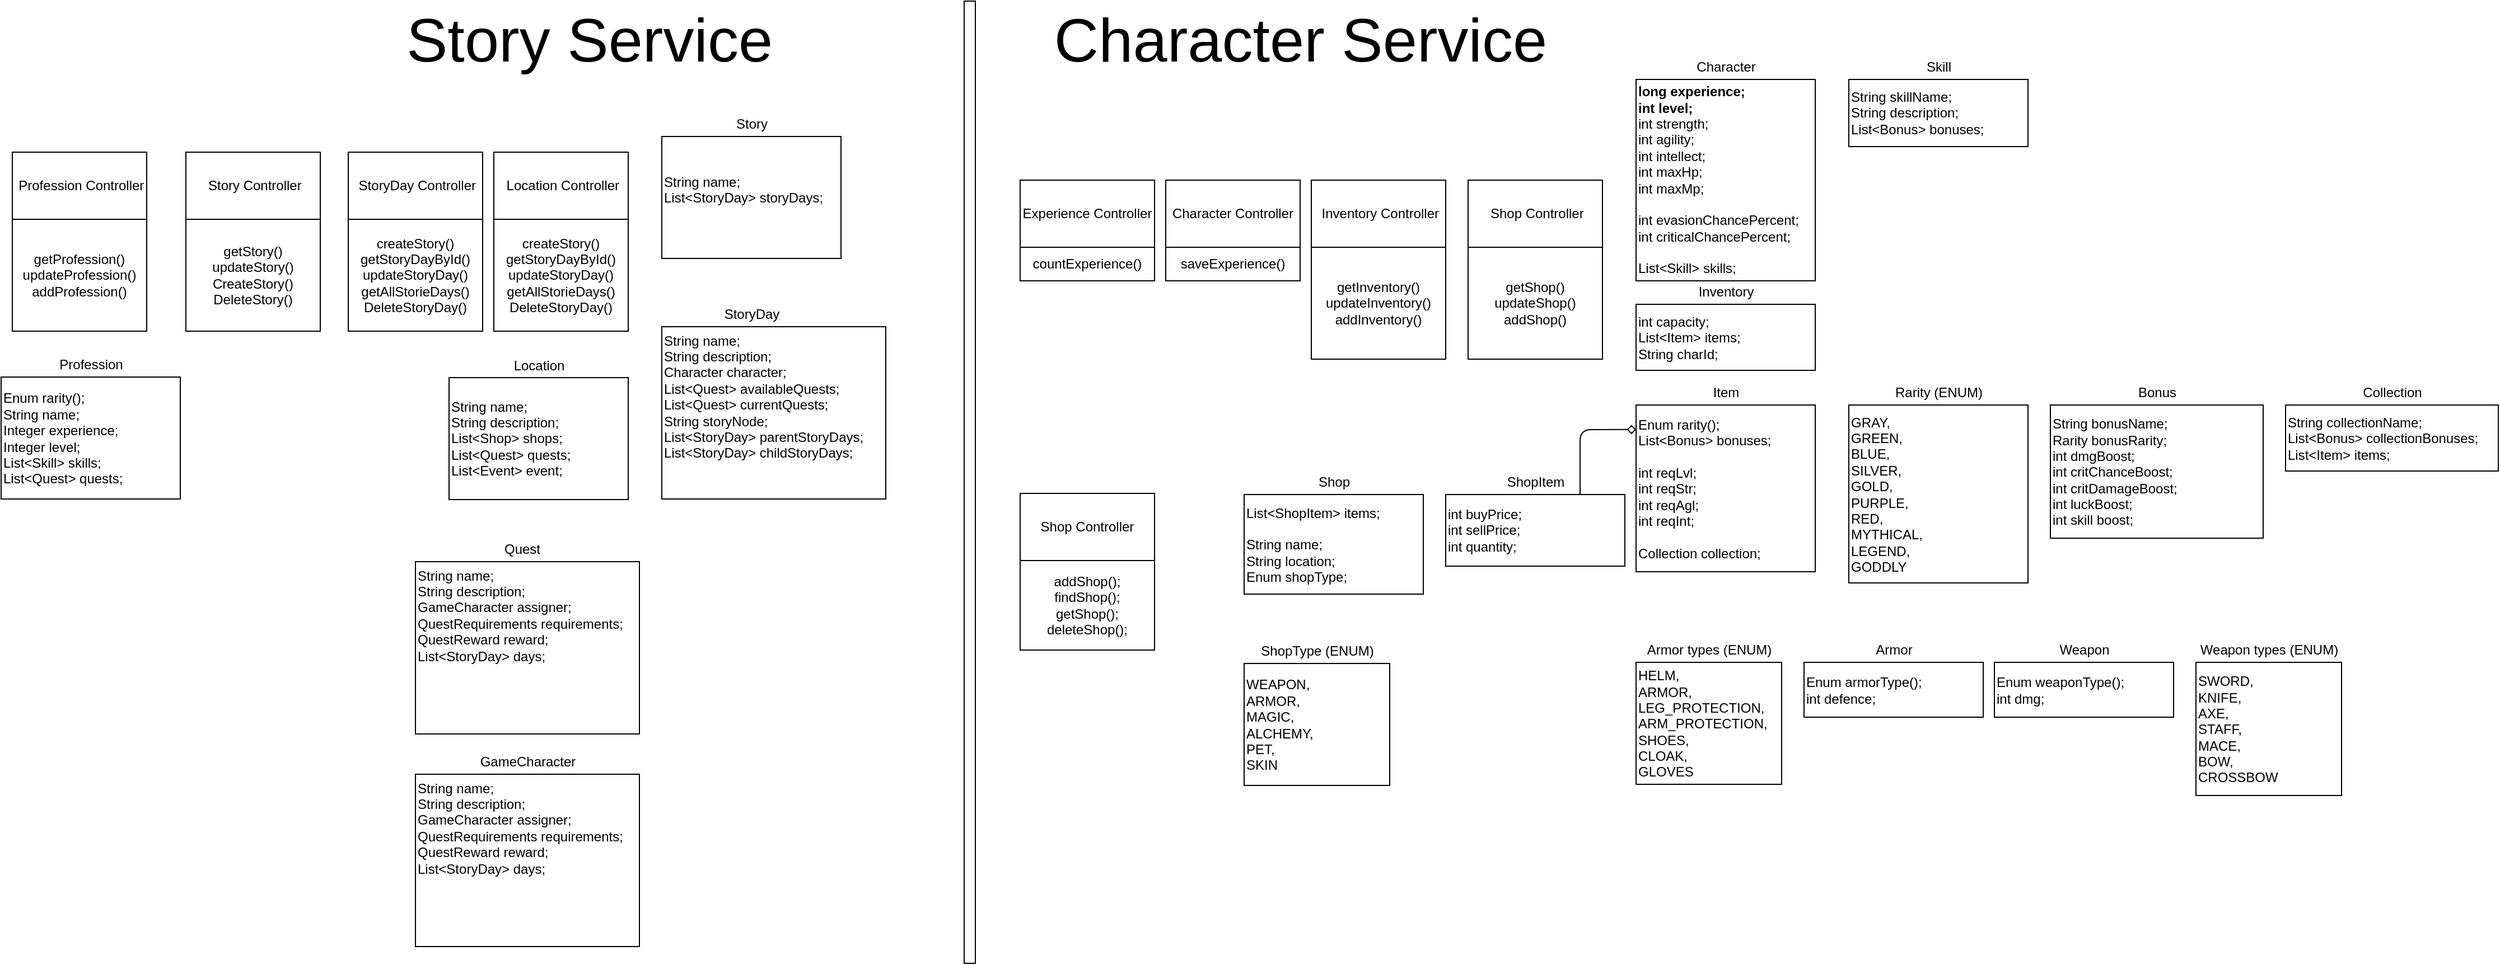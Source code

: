 <mxfile version="12.9.5" type="github">
  <diagram id="O-SDE2Yfm0KPrJIjMzby" name="Page-1">
    <mxGraphModel dx="1888" dy="575" grid="1" gridSize="10" guides="1" tooltips="1" connect="1" arrows="1" fold="1" page="1" pageScale="1" pageWidth="850" pageHeight="1100" math="0" shadow="0">
      <root>
        <mxCell id="0" />
        <mxCell id="1" parent="0" />
        <mxCell id="90OuRyl2dIqMDhaCZAeL-1" value="Experience Controller" style="rounded=0;whiteSpace=wrap;html=1;" parent="1" vertex="1">
          <mxGeometry x="80" y="180" width="120" height="60" as="geometry" />
        </mxCell>
        <mxCell id="90OuRyl2dIqMDhaCZAeL-2" value="Character Controller" style="rounded=0;whiteSpace=wrap;html=1;" parent="1" vertex="1">
          <mxGeometry x="210" y="180" width="120" height="60" as="geometry" />
        </mxCell>
        <mxCell id="90OuRyl2dIqMDhaCZAeL-3" value="countExperience()" style="rounded=0;whiteSpace=wrap;html=1;" parent="1" vertex="1">
          <mxGeometry x="80" y="240" width="120" height="30" as="geometry" />
        </mxCell>
        <mxCell id="90OuRyl2dIqMDhaCZAeL-5" value="saveExperience()" style="rounded=0;whiteSpace=wrap;html=1;" parent="1" vertex="1">
          <mxGeometry x="210" y="240" width="120" height="30" as="geometry" />
        </mxCell>
        <mxCell id="90OuRyl2dIqMDhaCZAeL-6" value="&lt;b&gt;long experience;&lt;br&gt;int level;&lt;/b&gt;&lt;br&gt;int strength;&lt;br&gt;int agility;&lt;br&gt;int intellect;&lt;br&gt;int maxHp;&lt;br&gt;int maxMp;&lt;br&gt;&lt;br&gt;int evasionChancePercent;&lt;br&gt;int criticalChancePercent;&lt;br&gt;&lt;br&gt;List&amp;lt;Skill&amp;gt; skills;" style="rounded=0;whiteSpace=wrap;html=1;align=left;" parent="1" vertex="1">
          <mxGeometry x="630" y="90" width="160" height="180" as="geometry" />
        </mxCell>
        <mxCell id="90OuRyl2dIqMDhaCZAeL-7" value="Character" style="text;html=1;align=center;verticalAlign=middle;resizable=0;points=[];autosize=1;" parent="1" vertex="1">
          <mxGeometry x="675" y="69" width="70" height="20" as="geometry" />
        </mxCell>
        <mxCell id="q5utwOKQCEjzr64VIf5K-1" value="&amp;nbsp;Inventory Controller" style="rounded=0;whiteSpace=wrap;html=1;" parent="1" vertex="1">
          <mxGeometry x="340" y="180" width="120" height="60" as="geometry" />
        </mxCell>
        <mxCell id="q5utwOKQCEjzr64VIf5K-2" value="getInventory()&lt;br&gt;updateInventory()&lt;br&gt;addInventory()" style="rounded=0;whiteSpace=wrap;html=1;" parent="1" vertex="1">
          <mxGeometry x="340" y="240" width="120" height="100" as="geometry" />
        </mxCell>
        <mxCell id="q5utwOKQCEjzr64VIf5K-3" value="int capacity;&lt;br&gt;List&amp;lt;Item&amp;gt; items;&lt;br&gt;String charId;" style="rounded=0;whiteSpace=wrap;html=1;align=left;" parent="1" vertex="1">
          <mxGeometry x="630" y="291" width="160" height="59" as="geometry" />
        </mxCell>
        <mxCell id="q5utwOKQCEjzr64VIf5K-4" value="Inventory" style="text;html=1;align=center;verticalAlign=middle;resizable=0;points=[];autosize=1;" parent="1" vertex="1">
          <mxGeometry x="675" y="270" width="70" height="20" as="geometry" />
        </mxCell>
        <mxCell id="q5utwOKQCEjzr64VIf5K-7" value="Enum rarity();&lt;br&gt;List&amp;lt;Bonus&amp;gt; bonuses;&lt;br&gt;&lt;br&gt;int reqLvl;&lt;br&gt;int reqStr;&lt;br&gt;int reqAgl;&lt;br&gt;int reqInt;&lt;br&gt;&lt;br&gt;Collection collection;" style="rounded=0;whiteSpace=wrap;html=1;align=left;" parent="1" vertex="1">
          <mxGeometry x="630" y="381" width="160" height="149" as="geometry" />
        </mxCell>
        <mxCell id="q5utwOKQCEjzr64VIf5K-8" value="Item" style="text;html=1;align=center;verticalAlign=middle;resizable=0;points=[];autosize=1;" parent="1" vertex="1">
          <mxGeometry x="690" y="360" width="40" height="20" as="geometry" />
        </mxCell>
        <mxCell id="q5utwOKQCEjzr64VIf5K-9" value="Enum armorType();&lt;br&gt;int defence;&lt;br&gt;" style="rounded=0;whiteSpace=wrap;html=1;align=left;" parent="1" vertex="1">
          <mxGeometry x="780" y="611" width="160" height="49" as="geometry" />
        </mxCell>
        <mxCell id="q5utwOKQCEjzr64VIf5K-10" value="Armor" style="text;html=1;align=center;verticalAlign=middle;resizable=0;points=[];autosize=1;" parent="1" vertex="1">
          <mxGeometry x="835" y="590" width="50" height="20" as="geometry" />
        </mxCell>
        <mxCell id="q5utwOKQCEjzr64VIf5K-11" value="Enum weaponType();&lt;br&gt;int dmg;" style="rounded=0;whiteSpace=wrap;html=1;align=left;" parent="1" vertex="1">
          <mxGeometry x="950" y="611" width="160" height="49" as="geometry" />
        </mxCell>
        <mxCell id="q5utwOKQCEjzr64VIf5K-12" value="Weapon" style="text;html=1;align=center;verticalAlign=middle;resizable=0;points=[];autosize=1;" parent="1" vertex="1">
          <mxGeometry x="1000" y="590" width="60" height="20" as="geometry" />
        </mxCell>
        <mxCell id="q5utwOKQCEjzr64VIf5K-13" value="HELM, &lt;br&gt;ARMOR, LEG_PROTECTION,&lt;br&gt;ARM_PROTECTION,&lt;br&gt;SHOES,&lt;br&gt;CLOAK,&lt;br&gt;GLOVES&lt;br&gt;" style="rounded=0;whiteSpace=wrap;html=1;align=left;" parent="1" vertex="1">
          <mxGeometry x="630" y="611" width="130" height="109" as="geometry" />
        </mxCell>
        <mxCell id="q5utwOKQCEjzr64VIf5K-14" value="Armor types (ENUM)" style="text;html=1;align=center;verticalAlign=middle;resizable=0;points=[];autosize=1;" parent="1" vertex="1">
          <mxGeometry x="630" y="590" width="130" height="20" as="geometry" />
        </mxCell>
        <mxCell id="q5utwOKQCEjzr64VIf5K-17" value="SWORD,&lt;br&gt;KNIFE,&lt;br&gt;AXE,&lt;br&gt;STAFF,&lt;br&gt;MACE,&lt;br&gt;BOW,&amp;nbsp;&lt;br&gt;CROSSBOW" style="rounded=0;whiteSpace=wrap;html=1;align=left;" parent="1" vertex="1">
          <mxGeometry x="1130" y="611" width="130" height="119" as="geometry" />
        </mxCell>
        <mxCell id="q5utwOKQCEjzr64VIf5K-18" value="Weapon types (ENUM)" style="text;html=1;align=center;verticalAlign=middle;resizable=0;points=[];autosize=1;" parent="1" vertex="1">
          <mxGeometry x="1125" y="590" width="140" height="20" as="geometry" />
        </mxCell>
        <mxCell id="q5utwOKQCEjzr64VIf5K-19" value="String collectionName;&lt;br&gt;List&amp;lt;Bonus&amp;gt; collectionBonuses;&lt;br&gt;List&amp;lt;Item&amp;gt; items;" style="rounded=0;whiteSpace=wrap;html=1;align=left;" parent="1" vertex="1">
          <mxGeometry x="1210" y="381" width="190" height="59" as="geometry" />
        </mxCell>
        <mxCell id="q5utwOKQCEjzr64VIf5K-20" value="Collection" style="text;html=1;align=center;verticalAlign=middle;resizable=0;points=[];autosize=1;" parent="1" vertex="1">
          <mxGeometry x="1270" y="360" width="70" height="20" as="geometry" />
        </mxCell>
        <mxCell id="q5utwOKQCEjzr64VIf5K-21" value="GRAY,&lt;br&gt;GREEN,&lt;br&gt;BLUE,&lt;br&gt;SILVER,&lt;br&gt;GOLD,&lt;br&gt;PURPLE,&lt;br&gt;RED,&lt;br&gt;MYTHICAL,&lt;br&gt;LEGEND,&lt;br&gt;GODDLY" style="rounded=0;whiteSpace=wrap;html=1;align=left;" parent="1" vertex="1">
          <mxGeometry x="820" y="381" width="160" height="159" as="geometry" />
        </mxCell>
        <mxCell id="q5utwOKQCEjzr64VIf5K-22" value="Rarity (ENUM)" style="text;html=1;align=center;verticalAlign=middle;resizable=0;points=[];autosize=1;" parent="1" vertex="1">
          <mxGeometry x="855" y="360" width="90" height="20" as="geometry" />
        </mxCell>
        <mxCell id="q5utwOKQCEjzr64VIf5K-23" value="String bonusName;&lt;br&gt;Rarity bonusRarity;&lt;br&gt;int dmgBoost;&lt;br&gt;int critChanceBoost;&lt;br&gt;int critDamageBoost;&lt;br&gt;int luckBoost;&lt;br&gt;int skill boost;&amp;nbsp;" style="rounded=0;whiteSpace=wrap;html=1;align=left;" parent="1" vertex="1">
          <mxGeometry x="1000" y="381" width="190" height="119" as="geometry" />
        </mxCell>
        <mxCell id="q5utwOKQCEjzr64VIf5K-24" value="Bonus" style="text;html=1;align=center;verticalAlign=middle;resizable=0;points=[];autosize=1;" parent="1" vertex="1">
          <mxGeometry x="1070" y="360" width="50" height="20" as="geometry" />
        </mxCell>
        <mxCell id="q5utwOKQCEjzr64VIf5K-25" value="String skillName;&lt;br&gt;String description;&lt;br&gt;List&amp;lt;Bonus&amp;gt; bonuses;" style="rounded=0;whiteSpace=wrap;html=1;align=left;" parent="1" vertex="1">
          <mxGeometry x="820" y="90" width="160" height="60" as="geometry" />
        </mxCell>
        <mxCell id="q5utwOKQCEjzr64VIf5K-26" value="Skill" style="text;html=1;align=center;verticalAlign=middle;resizable=0;points=[];autosize=1;" parent="1" vertex="1">
          <mxGeometry x="880" y="69" width="40" height="20" as="geometry" />
        </mxCell>
        <mxCell id="6CGBruiivTMrT4uVMw9e-1" value="&amp;nbsp;Profession Controller" style="rounded=0;whiteSpace=wrap;html=1;" parent="1" vertex="1">
          <mxGeometry x="-820" y="155" width="120" height="60" as="geometry" />
        </mxCell>
        <mxCell id="6CGBruiivTMrT4uVMw9e-2" value="getProfession()&lt;br&gt;updateProfession()&lt;br&gt;addProfession()" style="rounded=0;whiteSpace=wrap;html=1;" parent="1" vertex="1">
          <mxGeometry x="-820" y="215" width="120" height="100" as="geometry" />
        </mxCell>
        <mxCell id="6CGBruiivTMrT4uVMw9e-3" value="Enum rarity();&lt;br&gt;&lt;div&gt;String name; &lt;br&gt;&lt;/div&gt;&lt;div&gt;Integer experience;&lt;/div&gt;&lt;div&gt;Integer level;&lt;/div&gt;&lt;div&gt;List&amp;lt;Skill&amp;gt; skills;&lt;br&gt;&lt;/div&gt;List&amp;lt;Quest&amp;gt; quests;&amp;nbsp;" style="rounded=0;whiteSpace=wrap;html=1;align=left;" parent="1" vertex="1">
          <mxGeometry x="-830" y="356" width="160" height="109" as="geometry" />
        </mxCell>
        <mxCell id="6CGBruiivTMrT4uVMw9e-4" value="Profession" style="text;html=1;align=center;verticalAlign=middle;resizable=0;points=[];autosize=1;" parent="1" vertex="1">
          <mxGeometry x="-785" y="335" width="70" height="20" as="geometry" />
        </mxCell>
        <mxCell id="6CGBruiivTMrT4uVMw9e-8" value="&lt;font style=&quot;font-size: 55px&quot;&gt;Story Service&lt;/font&gt;" style="text;html=1;align=center;verticalAlign=middle;resizable=0;points=[];autosize=1;" parent="1" vertex="1">
          <mxGeometry x="-475" y="39" width="340" height="30" as="geometry" />
        </mxCell>
        <mxCell id="6CGBruiivTMrT4uVMw9e-9" value="" style="rounded=0;whiteSpace=wrap;html=1;" parent="1" vertex="1">
          <mxGeometry x="30" y="20" width="10" height="860" as="geometry" />
        </mxCell>
        <mxCell id="6CGBruiivTMrT4uVMw9e-10" value="&lt;font style=&quot;font-size: 55px&quot;&gt;Character Service&lt;/font&gt;" style="text;html=1;align=center;verticalAlign=middle;resizable=0;points=[];autosize=1;" parent="1" vertex="1">
          <mxGeometry x="100" y="39" width="460" height="30" as="geometry" />
        </mxCell>
        <mxCell id="6CGBruiivTMrT4uVMw9e-11" value="Shop Controller" style="rounded=0;whiteSpace=wrap;html=1;" parent="1" vertex="1">
          <mxGeometry x="80" y="460" width="120" height="60" as="geometry" />
        </mxCell>
        <mxCell id="6CGBruiivTMrT4uVMw9e-12" value="addShop();&lt;br&gt;findShop();&lt;br&gt;getShop();&lt;br&gt;deleteShop();" style="rounded=0;whiteSpace=wrap;html=1;" parent="1" vertex="1">
          <mxGeometry x="80" y="520" width="120" height="80" as="geometry" />
        </mxCell>
        <mxCell id="6CGBruiivTMrT4uVMw9e-13" value="List&amp;lt;ShopItem&amp;gt; items;&lt;br&gt;&lt;br&gt;String name;&lt;br&gt;String location;&lt;br&gt;Enum shopType;" style="rounded=0;whiteSpace=wrap;html=1;align=left;" parent="1" vertex="1">
          <mxGeometry x="280" y="461" width="160" height="89" as="geometry" />
        </mxCell>
        <mxCell id="6CGBruiivTMrT4uVMw9e-14" value="Shop" style="text;html=1;align=center;verticalAlign=middle;resizable=0;points=[];autosize=1;" parent="1" vertex="1">
          <mxGeometry x="340" y="440" width="40" height="20" as="geometry" />
        </mxCell>
        <mxCell id="6CGBruiivTMrT4uVMw9e-15" value="WEAPON,&lt;br&gt;ARMOR,&lt;br&gt;MAGIC,&amp;nbsp;&lt;br&gt;ALCHEMY,&lt;br&gt;PET,&lt;br&gt;SKIN" style="rounded=0;whiteSpace=wrap;html=1;align=left;" parent="1" vertex="1">
          <mxGeometry x="280" y="612" width="130" height="109" as="geometry" />
        </mxCell>
        <mxCell id="6CGBruiivTMrT4uVMw9e-16" value="ShopType (ENUM)" style="text;html=1;align=center;verticalAlign=middle;resizable=0;points=[];autosize=1;" parent="1" vertex="1">
          <mxGeometry x="285" y="591" width="120" height="20" as="geometry" />
        </mxCell>
        <mxCell id="6CGBruiivTMrT4uVMw9e-19" value="int buyPrice;&lt;br&gt;int sellPrice;&lt;br&gt;int quantity;" style="rounded=0;whiteSpace=wrap;html=1;align=left;" parent="1" vertex="1">
          <mxGeometry x="460" y="461" width="160" height="64" as="geometry" />
        </mxCell>
        <mxCell id="6CGBruiivTMrT4uVMw9e-20" value="ShopItem" style="text;html=1;align=center;verticalAlign=middle;resizable=0;points=[];autosize=1;" parent="1" vertex="1">
          <mxGeometry x="505" y="440" width="70" height="20" as="geometry" />
        </mxCell>
        <mxCell id="6CGBruiivTMrT4uVMw9e-21" value="" style="endArrow=diamond;html=1;exitX=0.75;exitY=0;exitDx=0;exitDy=0;entryX=0.001;entryY=0.147;entryDx=0;entryDy=0;entryPerimeter=0;endFill=0;" parent="1" source="6CGBruiivTMrT4uVMw9e-19" target="q5utwOKQCEjzr64VIf5K-7" edge="1">
          <mxGeometry width="50" height="50" relative="1" as="geometry">
            <mxPoint x="420" y="530" as="sourcePoint" />
            <mxPoint x="470" y="480" as="targetPoint" />
            <Array as="points">
              <mxPoint x="580" y="403" />
            </Array>
          </mxGeometry>
        </mxCell>
        <mxCell id="YS-HC_lw_nhmeFUCJO6V-1" value="&lt;div&gt;String name; &lt;br&gt;&lt;/div&gt;&lt;div&gt;List&amp;lt;StoryDay&amp;gt; storyDays;&lt;/div&gt;&lt;div&gt; &lt;br&gt;&lt;/div&gt;" style="rounded=0;whiteSpace=wrap;html=1;align=left;" vertex="1" parent="1">
          <mxGeometry x="-240" y="141" width="160" height="109" as="geometry" />
        </mxCell>
        <mxCell id="YS-HC_lw_nhmeFUCJO6V-2" value="Story" style="text;html=1;align=center;verticalAlign=middle;resizable=0;points=[];autosize=1;" vertex="1" parent="1">
          <mxGeometry x="-180" y="120" width="40" height="20" as="geometry" />
        </mxCell>
        <mxCell id="YS-HC_lw_nhmeFUCJO6V-5" value="&lt;div&gt;String name; &lt;br&gt;&lt;/div&gt;&lt;div&gt;String description;&lt;/div&gt;&lt;div&gt;Character character;&lt;br&gt;&lt;/div&gt;&lt;div&gt;List&amp;lt;Quest&amp;gt; availableQuests;&lt;/div&gt;&lt;div&gt;List&amp;lt;Quest&amp;gt; currentQuests;&lt;/div&gt;&lt;div&gt;String storyNode;&lt;/div&gt;&lt;div&gt;List&amp;lt;StoryDay&amp;gt; parentStoryDays;&lt;/div&gt;&lt;div&gt;List&amp;lt;StoryDay&amp;gt; childStoryDays;&lt;/div&gt;&lt;div&gt;&lt;br&gt;&lt;/div&gt;&lt;div&gt;&lt;br&gt;&lt;/div&gt;" style="rounded=0;whiteSpace=wrap;html=1;align=left;" vertex="1" parent="1">
          <mxGeometry x="-240" y="311" width="200" height="154" as="geometry" />
        </mxCell>
        <mxCell id="YS-HC_lw_nhmeFUCJO6V-6" value="StoryDay" style="text;html=1;align=center;verticalAlign=middle;resizable=0;points=[];autosize=1;" vertex="1" parent="1">
          <mxGeometry x="-190" y="290" width="60" height="20" as="geometry" />
        </mxCell>
        <mxCell id="YS-HC_lw_nhmeFUCJO6V-7" value="&amp;nbsp;Story Controller" style="rounded=0;whiteSpace=wrap;html=1;" vertex="1" parent="1">
          <mxGeometry x="-665" y="155" width="120" height="60" as="geometry" />
        </mxCell>
        <mxCell id="YS-HC_lw_nhmeFUCJO6V-8" value="getStory()&lt;br&gt;updateStory()&lt;br&gt;&lt;div&gt;CreateStory()&lt;/div&gt;&lt;div&gt;DeleteStory()&lt;br&gt;&lt;/div&gt;" style="rounded=0;whiteSpace=wrap;html=1;" vertex="1" parent="1">
          <mxGeometry x="-665" y="215" width="120" height="100" as="geometry" />
        </mxCell>
        <mxCell id="YS-HC_lw_nhmeFUCJO6V-9" value="&amp;nbsp;StoryDay Controller" style="rounded=0;whiteSpace=wrap;html=1;" vertex="1" parent="1">
          <mxGeometry x="-520" y="155" width="120" height="60" as="geometry" />
        </mxCell>
        <mxCell id="YS-HC_lw_nhmeFUCJO6V-10" value="&lt;div&gt;createStory()&lt;/div&gt;&lt;div&gt;getStoryDayById()&lt;/div&gt;updateStoryDay()&lt;br&gt;&lt;div&gt;getAllStorieDays()&lt;/div&gt;&lt;div&gt;DeleteStoryDay()&lt;br&gt;&lt;/div&gt;" style="rounded=0;whiteSpace=wrap;html=1;" vertex="1" parent="1">
          <mxGeometry x="-520" y="215" width="120" height="100" as="geometry" />
        </mxCell>
        <mxCell id="YS-HC_lw_nhmeFUCJO6V-11" value="&amp;nbsp;Shop Controller" style="rounded=0;whiteSpace=wrap;html=1;" vertex="1" parent="1">
          <mxGeometry x="480" y="180" width="120" height="60" as="geometry" />
        </mxCell>
        <mxCell id="YS-HC_lw_nhmeFUCJO6V-12" value="getShop()&lt;br&gt;updateShop()&lt;br&gt;addShop()" style="rounded=0;whiteSpace=wrap;html=1;" vertex="1" parent="1">
          <mxGeometry x="480" y="240" width="120" height="100" as="geometry" />
        </mxCell>
        <mxCell id="YS-HC_lw_nhmeFUCJO6V-13" value="&amp;nbsp;Location Controller" style="rounded=0;whiteSpace=wrap;html=1;" vertex="1" parent="1">
          <mxGeometry x="-390" y="155" width="120" height="60" as="geometry" />
        </mxCell>
        <mxCell id="YS-HC_lw_nhmeFUCJO6V-14" value="&lt;div&gt;createStory()&lt;/div&gt;&lt;div&gt;getStoryDayById()&lt;/div&gt;updateStoryDay()&lt;br&gt;&lt;div&gt;getAllStorieDays()&lt;/div&gt;&lt;div&gt;DeleteStoryDay()&lt;br&gt;&lt;/div&gt;" style="rounded=0;whiteSpace=wrap;html=1;" vertex="1" parent="1">
          <mxGeometry x="-390" y="215" width="120" height="100" as="geometry" />
        </mxCell>
        <mxCell id="YS-HC_lw_nhmeFUCJO6V-15" value="&lt;div&gt;String name;&lt;/div&gt;&lt;div&gt;String description;&lt;/div&gt;&lt;div&gt;List&amp;lt;Shop&amp;gt; shops;&lt;/div&gt;&lt;div&gt;List&amp;lt;Quest&amp;gt; quests;&lt;/div&gt;&lt;div&gt;List&amp;lt;Event&amp;gt; event;&lt;br&gt;&lt;/div&gt;" style="rounded=0;whiteSpace=wrap;html=1;align=left;" vertex="1" parent="1">
          <mxGeometry x="-430" y="356.5" width="160" height="109" as="geometry" />
        </mxCell>
        <mxCell id="YS-HC_lw_nhmeFUCJO6V-16" value="Location" style="text;html=1;align=center;verticalAlign=middle;resizable=0;points=[];autosize=1;" vertex="1" parent="1">
          <mxGeometry x="-380" y="335.5" width="60" height="20" as="geometry" />
        </mxCell>
        <mxCell id="YS-HC_lw_nhmeFUCJO6V-17" value="&lt;div&gt;String name; &lt;br&gt;&lt;/div&gt;&lt;div&gt;String description;&lt;/div&gt;&lt;div&gt;GameCharacter assigner;&lt;/div&gt;&lt;div&gt;QuestRequirements requirements;&lt;br&gt;&lt;/div&gt;&lt;div&gt;QuestReward reward;&lt;/div&gt;&lt;div&gt;List&amp;lt;StoryDay&amp;gt; days; &lt;br&gt;&lt;/div&gt;&lt;div&gt;&lt;br&gt;&lt;/div&gt;&lt;div&gt;&lt;br&gt;&lt;/div&gt;&lt;div&gt;&lt;br&gt;&lt;/div&gt;&lt;div&gt;&lt;br&gt;&lt;/div&gt;" style="rounded=0;whiteSpace=wrap;html=1;align=left;" vertex="1" parent="1">
          <mxGeometry x="-460" y="521" width="200" height="154" as="geometry" />
        </mxCell>
        <mxCell id="YS-HC_lw_nhmeFUCJO6V-18" value="Quest" style="text;html=1;align=center;verticalAlign=middle;resizable=0;points=[];autosize=1;" vertex="1" parent="1">
          <mxGeometry x="-390" y="500" width="50" height="20" as="geometry" />
        </mxCell>
        <mxCell id="YS-HC_lw_nhmeFUCJO6V-19" value="&lt;div&gt;String name; &lt;br&gt;&lt;/div&gt;&lt;div&gt;String description;&lt;/div&gt;&lt;div&gt;GameCharacter assigner;&lt;/div&gt;&lt;div&gt;QuestRequirements requirements;&lt;br&gt;&lt;/div&gt;&lt;div&gt;QuestReward reward;&lt;/div&gt;&lt;div&gt;List&amp;lt;StoryDay&amp;gt; days; &lt;br&gt;&lt;/div&gt;&lt;div&gt;&lt;br&gt;&lt;/div&gt;&lt;div&gt;&lt;br&gt;&lt;/div&gt;&lt;div&gt;&lt;br&gt;&lt;/div&gt;&lt;div&gt;&lt;br&gt;&lt;/div&gt;" style="rounded=0;whiteSpace=wrap;html=1;align=left;" vertex="1" parent="1">
          <mxGeometry x="-460" y="711" width="200" height="154" as="geometry" />
        </mxCell>
        <mxCell id="YS-HC_lw_nhmeFUCJO6V-20" value="GameCharacter" style="text;html=1;align=center;verticalAlign=middle;resizable=0;points=[];autosize=1;" vertex="1" parent="1">
          <mxGeometry x="-410" y="690" width="100" height="20" as="geometry" />
        </mxCell>
      </root>
    </mxGraphModel>
  </diagram>
</mxfile>
